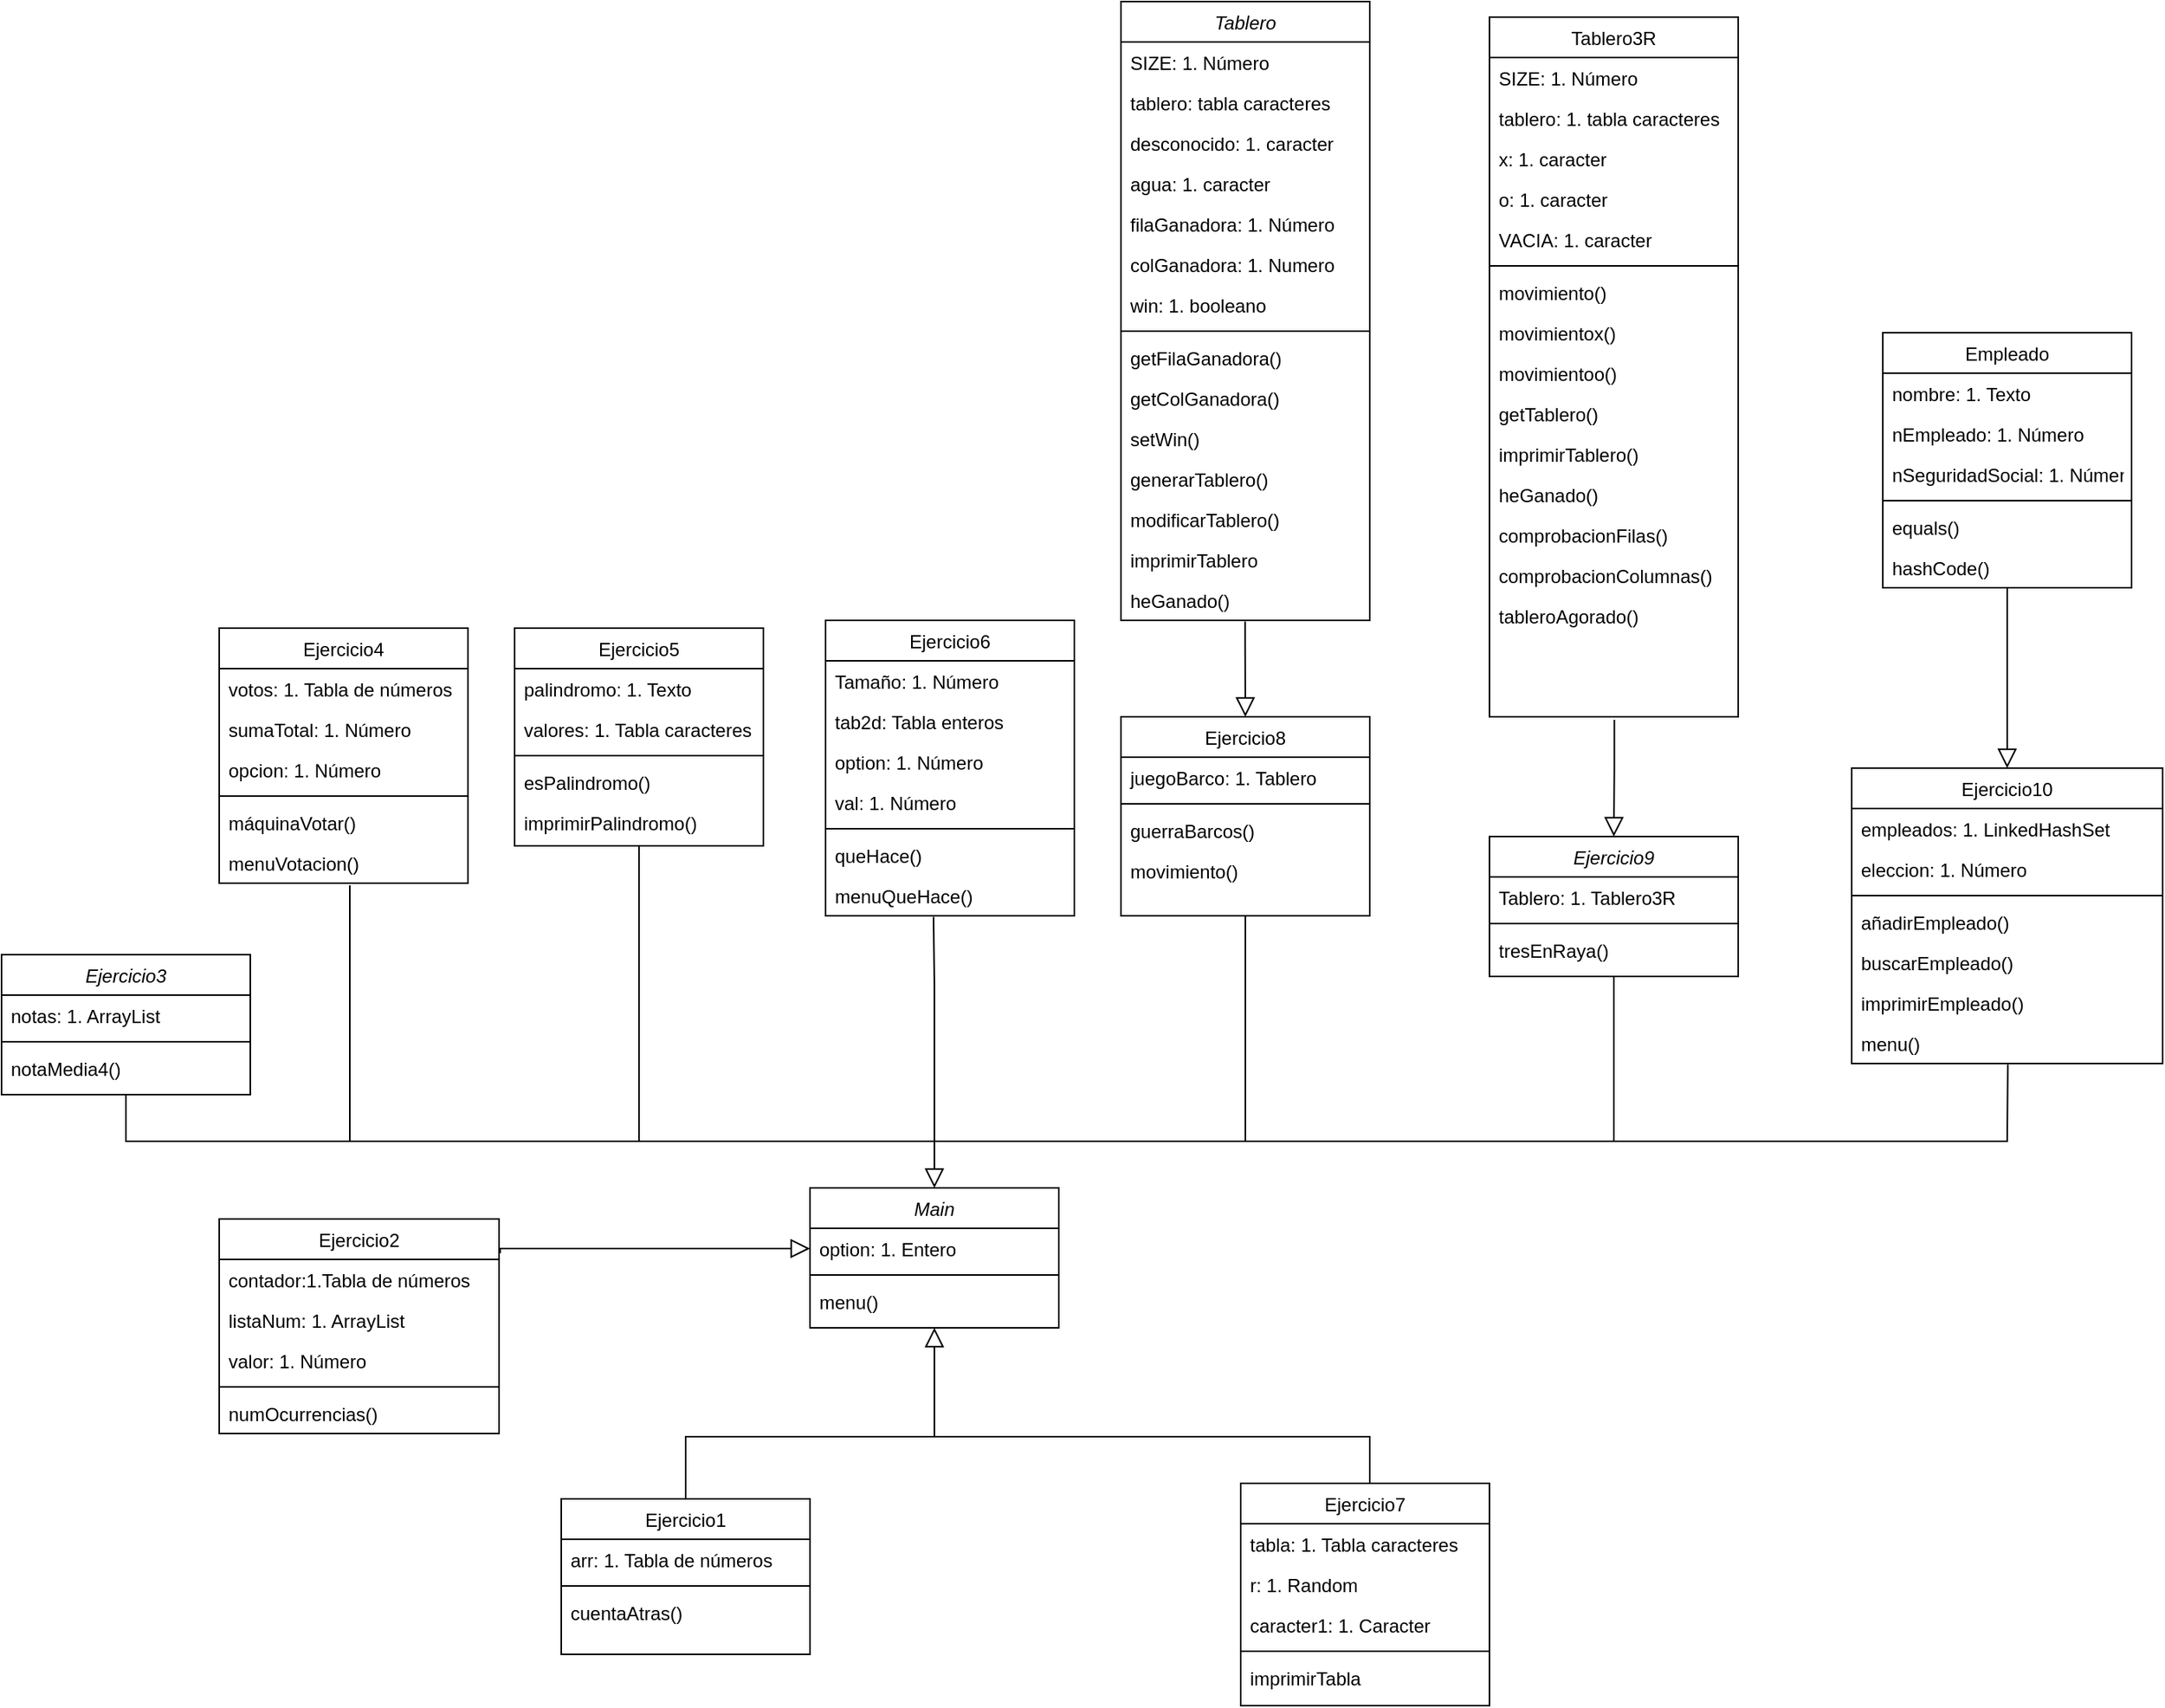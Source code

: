 <mxfile version="16.6.4" type="github">
  <diagram id="C5RBs43oDa-KdzZeNtuy" name="Page-1">
    <mxGraphModel dx="2548" dy="2081" grid="1" gridSize="10" guides="1" tooltips="1" connect="1" arrows="1" fold="1" page="1" pageScale="1" pageWidth="827" pageHeight="1169" math="0" shadow="0">
      <root>
        <mxCell id="WIyWlLk6GJQsqaUBKTNV-0" />
        <mxCell id="WIyWlLk6GJQsqaUBKTNV-1" parent="WIyWlLk6GJQsqaUBKTNV-0" />
        <mxCell id="zqPwCrHnwYGnDpPfaoYS-85" value="Main" style="swimlane;fontStyle=2;align=center;verticalAlign=top;childLayout=stackLayout;horizontal=1;startSize=26;horizontalStack=0;resizeParent=1;resizeLast=0;collapsible=1;marginBottom=0;rounded=0;shadow=0;strokeWidth=1;" vertex="1" parent="WIyWlLk6GJQsqaUBKTNV-1">
          <mxGeometry x="390" y="760" width="160" height="90" as="geometry">
            <mxRectangle x="230" y="140" width="160" height="26" as="alternateBounds" />
          </mxGeometry>
        </mxCell>
        <mxCell id="zqPwCrHnwYGnDpPfaoYS-86" value="option: 1. Entero" style="text;align=left;verticalAlign=top;spacingLeft=4;spacingRight=4;overflow=hidden;rotatable=0;points=[[0,0.5],[1,0.5]];portConstraint=eastwest;" vertex="1" parent="zqPwCrHnwYGnDpPfaoYS-85">
          <mxGeometry y="26" width="160" height="26" as="geometry" />
        </mxCell>
        <mxCell id="zqPwCrHnwYGnDpPfaoYS-87" value="" style="line;html=1;strokeWidth=1;align=left;verticalAlign=middle;spacingTop=-1;spacingLeft=3;spacingRight=3;rotatable=0;labelPosition=right;points=[];portConstraint=eastwest;" vertex="1" parent="zqPwCrHnwYGnDpPfaoYS-85">
          <mxGeometry y="52" width="160" height="8" as="geometry" />
        </mxCell>
        <mxCell id="zqPwCrHnwYGnDpPfaoYS-88" value="menu()" style="text;align=left;verticalAlign=top;spacingLeft=4;spacingRight=4;overflow=hidden;rotatable=0;points=[[0,0.5],[1,0.5]];portConstraint=eastwest;" vertex="1" parent="zqPwCrHnwYGnDpPfaoYS-85">
          <mxGeometry y="60" width="160" height="26" as="geometry" />
        </mxCell>
        <mxCell id="zqPwCrHnwYGnDpPfaoYS-89" value="Ejercicio2" style="swimlane;fontStyle=0;align=center;verticalAlign=top;childLayout=stackLayout;horizontal=1;startSize=26;horizontalStack=0;resizeParent=1;resizeLast=0;collapsible=1;marginBottom=0;rounded=0;shadow=0;strokeWidth=1;" vertex="1" parent="WIyWlLk6GJQsqaUBKTNV-1">
          <mxGeometry x="10" y="780" width="180" height="138" as="geometry">
            <mxRectangle x="130" y="380" width="160" height="26" as="alternateBounds" />
          </mxGeometry>
        </mxCell>
        <mxCell id="zqPwCrHnwYGnDpPfaoYS-90" value="contador:1.Tabla de números" style="text;align=left;verticalAlign=top;spacingLeft=4;spacingRight=4;overflow=hidden;rotatable=0;points=[[0,0.5],[1,0.5]];portConstraint=eastwest;" vertex="1" parent="zqPwCrHnwYGnDpPfaoYS-89">
          <mxGeometry y="26" width="180" height="26" as="geometry" />
        </mxCell>
        <mxCell id="zqPwCrHnwYGnDpPfaoYS-91" value="listaNum: 1. ArrayList" style="text;align=left;verticalAlign=top;spacingLeft=4;spacingRight=4;overflow=hidden;rotatable=0;points=[[0,0.5],[1,0.5]];portConstraint=eastwest;rounded=0;shadow=0;html=0;" vertex="1" parent="zqPwCrHnwYGnDpPfaoYS-89">
          <mxGeometry y="52" width="180" height="26" as="geometry" />
        </mxCell>
        <mxCell id="zqPwCrHnwYGnDpPfaoYS-170" value="valor: 1. Número" style="text;align=left;verticalAlign=top;spacingLeft=4;spacingRight=4;overflow=hidden;rotatable=0;points=[[0,0.5],[1,0.5]];portConstraint=eastwest;rounded=0;shadow=0;html=0;" vertex="1" parent="zqPwCrHnwYGnDpPfaoYS-89">
          <mxGeometry y="78" width="180" height="26" as="geometry" />
        </mxCell>
        <mxCell id="zqPwCrHnwYGnDpPfaoYS-92" value="" style="line;html=1;strokeWidth=1;align=left;verticalAlign=middle;spacingTop=-1;spacingLeft=3;spacingRight=3;rotatable=0;labelPosition=right;points=[];portConstraint=eastwest;" vertex="1" parent="zqPwCrHnwYGnDpPfaoYS-89">
          <mxGeometry y="104" width="180" height="8" as="geometry" />
        </mxCell>
        <mxCell id="zqPwCrHnwYGnDpPfaoYS-93" value="numOcurrencias()" style="text;align=left;verticalAlign=top;spacingLeft=4;spacingRight=4;overflow=hidden;rotatable=0;points=[[0,0.5],[1,0.5]];portConstraint=eastwest;" vertex="1" parent="zqPwCrHnwYGnDpPfaoYS-89">
          <mxGeometry y="112" width="180" height="26" as="geometry" />
        </mxCell>
        <mxCell id="zqPwCrHnwYGnDpPfaoYS-94" value="Ejercicio1" style="swimlane;fontStyle=0;align=center;verticalAlign=top;childLayout=stackLayout;horizontal=1;startSize=26;horizontalStack=0;resizeParent=1;resizeLast=0;collapsible=1;marginBottom=0;rounded=0;shadow=0;strokeWidth=1;" vertex="1" parent="WIyWlLk6GJQsqaUBKTNV-1">
          <mxGeometry x="230" y="960" width="160" height="100" as="geometry">
            <mxRectangle x="130" y="380" width="160" height="26" as="alternateBounds" />
          </mxGeometry>
        </mxCell>
        <mxCell id="zqPwCrHnwYGnDpPfaoYS-95" value="arr: 1. Tabla de números" style="text;align=left;verticalAlign=top;spacingLeft=4;spacingRight=4;overflow=hidden;rotatable=0;points=[[0,0.5],[1,0.5]];portConstraint=eastwest;" vertex="1" parent="zqPwCrHnwYGnDpPfaoYS-94">
          <mxGeometry y="26" width="160" height="26" as="geometry" />
        </mxCell>
        <mxCell id="zqPwCrHnwYGnDpPfaoYS-98" value="" style="line;html=1;strokeWidth=1;align=left;verticalAlign=middle;spacingTop=-1;spacingLeft=3;spacingRight=3;rotatable=0;labelPosition=right;points=[];portConstraint=eastwest;" vertex="1" parent="zqPwCrHnwYGnDpPfaoYS-94">
          <mxGeometry y="52" width="160" height="8" as="geometry" />
        </mxCell>
        <mxCell id="zqPwCrHnwYGnDpPfaoYS-99" value="cuentaAtras()" style="text;align=left;verticalAlign=top;spacingLeft=4;spacingRight=4;overflow=hidden;rotatable=0;points=[[0,0.5],[1,0.5]];portConstraint=eastwest;" vertex="1" parent="zqPwCrHnwYGnDpPfaoYS-94">
          <mxGeometry y="60" width="160" height="26" as="geometry" />
        </mxCell>
        <mxCell id="zqPwCrHnwYGnDpPfaoYS-100" value="Ejercicio3" style="swimlane;fontStyle=2;align=center;verticalAlign=top;childLayout=stackLayout;horizontal=1;startSize=26;horizontalStack=0;resizeParent=1;resizeLast=0;collapsible=1;marginBottom=0;rounded=0;shadow=0;strokeWidth=1;" vertex="1" parent="WIyWlLk6GJQsqaUBKTNV-1">
          <mxGeometry x="-130" y="610" width="160" height="90" as="geometry">
            <mxRectangle x="230" y="140" width="160" height="26" as="alternateBounds" />
          </mxGeometry>
        </mxCell>
        <mxCell id="zqPwCrHnwYGnDpPfaoYS-101" value="notas: 1. ArrayList" style="text;align=left;verticalAlign=top;spacingLeft=4;spacingRight=4;overflow=hidden;rotatable=0;points=[[0,0.5],[1,0.5]];portConstraint=eastwest;" vertex="1" parent="zqPwCrHnwYGnDpPfaoYS-100">
          <mxGeometry y="26" width="160" height="26" as="geometry" />
        </mxCell>
        <mxCell id="zqPwCrHnwYGnDpPfaoYS-102" value="" style="line;html=1;strokeWidth=1;align=left;verticalAlign=middle;spacingTop=-1;spacingLeft=3;spacingRight=3;rotatable=0;labelPosition=right;points=[];portConstraint=eastwest;" vertex="1" parent="zqPwCrHnwYGnDpPfaoYS-100">
          <mxGeometry y="52" width="160" height="8" as="geometry" />
        </mxCell>
        <mxCell id="zqPwCrHnwYGnDpPfaoYS-103" value="notaMedia4()" style="text;align=left;verticalAlign=top;spacingLeft=4;spacingRight=4;overflow=hidden;rotatable=0;points=[[0,0.5],[1,0.5]];portConstraint=eastwest;" vertex="1" parent="zqPwCrHnwYGnDpPfaoYS-100">
          <mxGeometry y="60" width="160" height="26" as="geometry" />
        </mxCell>
        <mxCell id="zqPwCrHnwYGnDpPfaoYS-104" value="" style="endArrow=block;endSize=10;endFill=0;shadow=0;strokeWidth=1;rounded=0;edgeStyle=elbowEdgeStyle;elbow=vertical;exitX=0.5;exitY=1;exitDx=0;exitDy=0;entryX=0.5;entryY=0;entryDx=0;entryDy=0;" edge="1" parent="WIyWlLk6GJQsqaUBKTNV-1" source="zqPwCrHnwYGnDpPfaoYS-100" target="zqPwCrHnwYGnDpPfaoYS-85">
          <mxGeometry width="160" relative="1" as="geometry">
            <mxPoint x="90" y="595" as="sourcePoint" />
            <mxPoint x="120" y="685" as="targetPoint" />
            <Array as="points">
              <mxPoint x="150" y="730" />
              <mxPoint x="220" y="620" />
              <mxPoint x="80" y="625" />
              <mxPoint x="280" y="725" />
            </Array>
          </mxGeometry>
        </mxCell>
        <mxCell id="zqPwCrHnwYGnDpPfaoYS-105" value="Ejercicio4" style="swimlane;fontStyle=0;align=center;verticalAlign=top;childLayout=stackLayout;horizontal=1;startSize=26;horizontalStack=0;resizeParent=1;resizeLast=0;collapsible=1;marginBottom=0;rounded=0;shadow=0;strokeWidth=1;" vertex="1" parent="WIyWlLk6GJQsqaUBKTNV-1">
          <mxGeometry x="10" y="400" width="160" height="164" as="geometry">
            <mxRectangle x="130" y="380" width="160" height="26" as="alternateBounds" />
          </mxGeometry>
        </mxCell>
        <mxCell id="zqPwCrHnwYGnDpPfaoYS-106" value="votos: 1. Tabla de números" style="text;align=left;verticalAlign=top;spacingLeft=4;spacingRight=4;overflow=hidden;rotatable=0;points=[[0,0.5],[1,0.5]];portConstraint=eastwest;" vertex="1" parent="zqPwCrHnwYGnDpPfaoYS-105">
          <mxGeometry y="26" width="160" height="26" as="geometry" />
        </mxCell>
        <mxCell id="zqPwCrHnwYGnDpPfaoYS-107" value="sumaTotal: 1. Número" style="text;align=left;verticalAlign=top;spacingLeft=4;spacingRight=4;overflow=hidden;rotatable=0;points=[[0,0.5],[1,0.5]];portConstraint=eastwest;rounded=0;shadow=0;html=0;" vertex="1" parent="zqPwCrHnwYGnDpPfaoYS-105">
          <mxGeometry y="52" width="160" height="26" as="geometry" />
        </mxCell>
        <mxCell id="zqPwCrHnwYGnDpPfaoYS-108" value="opcion: 1. Número" style="text;align=left;verticalAlign=top;spacingLeft=4;spacingRight=4;overflow=hidden;rotatable=0;points=[[0,0.5],[1,0.5]];portConstraint=eastwest;rounded=0;shadow=0;html=0;" vertex="1" parent="zqPwCrHnwYGnDpPfaoYS-105">
          <mxGeometry y="78" width="160" height="26" as="geometry" />
        </mxCell>
        <mxCell id="zqPwCrHnwYGnDpPfaoYS-109" value="" style="line;html=1;strokeWidth=1;align=left;verticalAlign=middle;spacingTop=-1;spacingLeft=3;spacingRight=3;rotatable=0;labelPosition=right;points=[];portConstraint=eastwest;" vertex="1" parent="zqPwCrHnwYGnDpPfaoYS-105">
          <mxGeometry y="104" width="160" height="8" as="geometry" />
        </mxCell>
        <mxCell id="zqPwCrHnwYGnDpPfaoYS-110" value="máquinaVotar()" style="text;align=left;verticalAlign=top;spacingLeft=4;spacingRight=4;overflow=hidden;rotatable=0;points=[[0,0.5],[1,0.5]];portConstraint=eastwest;" vertex="1" parent="zqPwCrHnwYGnDpPfaoYS-105">
          <mxGeometry y="112" width="160" height="26" as="geometry" />
        </mxCell>
        <mxCell id="zqPwCrHnwYGnDpPfaoYS-171" value="menuVotacion()" style="text;align=left;verticalAlign=top;spacingLeft=4;spacingRight=4;overflow=hidden;rotatable=0;points=[[0,0.5],[1,0.5]];portConstraint=eastwest;" vertex="1" parent="zqPwCrHnwYGnDpPfaoYS-105">
          <mxGeometry y="138" width="160" height="26" as="geometry" />
        </mxCell>
        <mxCell id="zqPwCrHnwYGnDpPfaoYS-111" value="Ejercicio5" style="swimlane;fontStyle=0;align=center;verticalAlign=top;childLayout=stackLayout;horizontal=1;startSize=26;horizontalStack=0;resizeParent=1;resizeLast=0;collapsible=1;marginBottom=0;rounded=0;shadow=0;strokeWidth=1;" vertex="1" parent="WIyWlLk6GJQsqaUBKTNV-1">
          <mxGeometry x="200" y="400" width="160" height="140" as="geometry">
            <mxRectangle x="550" y="140" width="160" height="26" as="alternateBounds" />
          </mxGeometry>
        </mxCell>
        <mxCell id="zqPwCrHnwYGnDpPfaoYS-112" value="palindromo: 1. Texto" style="text;align=left;verticalAlign=top;spacingLeft=4;spacingRight=4;overflow=hidden;rotatable=0;points=[[0,0.5],[1,0.5]];portConstraint=eastwest;" vertex="1" parent="zqPwCrHnwYGnDpPfaoYS-111">
          <mxGeometry y="26" width="160" height="26" as="geometry" />
        </mxCell>
        <mxCell id="zqPwCrHnwYGnDpPfaoYS-113" value="valores: 1. Tabla caracteres" style="text;align=left;verticalAlign=top;spacingLeft=4;spacingRight=4;overflow=hidden;rotatable=0;points=[[0,0.5],[1,0.5]];portConstraint=eastwest;rounded=0;shadow=0;html=0;" vertex="1" parent="zqPwCrHnwYGnDpPfaoYS-111">
          <mxGeometry y="52" width="160" height="26" as="geometry" />
        </mxCell>
        <mxCell id="zqPwCrHnwYGnDpPfaoYS-116" value="" style="line;html=1;strokeWidth=1;align=left;verticalAlign=middle;spacingTop=-1;spacingLeft=3;spacingRight=3;rotatable=0;labelPosition=right;points=[];portConstraint=eastwest;" vertex="1" parent="zqPwCrHnwYGnDpPfaoYS-111">
          <mxGeometry y="78" width="160" height="8" as="geometry" />
        </mxCell>
        <mxCell id="zqPwCrHnwYGnDpPfaoYS-117" value="esPalindromo()" style="text;align=left;verticalAlign=top;spacingLeft=4;spacingRight=4;overflow=hidden;rotatable=0;points=[[0,0.5],[1,0.5]];portConstraint=eastwest;" vertex="1" parent="zqPwCrHnwYGnDpPfaoYS-111">
          <mxGeometry y="86" width="160" height="26" as="geometry" />
        </mxCell>
        <mxCell id="zqPwCrHnwYGnDpPfaoYS-173" value="imprimirPalindromo()" style="text;align=left;verticalAlign=top;spacingLeft=4;spacingRight=4;overflow=hidden;rotatable=0;points=[[0,0.5],[1,0.5]];portConstraint=eastwest;" vertex="1" parent="zqPwCrHnwYGnDpPfaoYS-111">
          <mxGeometry y="112" width="160" height="26" as="geometry" />
        </mxCell>
        <mxCell id="zqPwCrHnwYGnDpPfaoYS-120" value="Ejercicio6" style="swimlane;fontStyle=0;align=center;verticalAlign=top;childLayout=stackLayout;horizontal=1;startSize=26;horizontalStack=0;resizeParent=1;resizeLast=0;collapsible=1;marginBottom=0;rounded=0;shadow=0;strokeWidth=1;" vertex="1" parent="WIyWlLk6GJQsqaUBKTNV-1">
          <mxGeometry x="400" y="395" width="160" height="190" as="geometry">
            <mxRectangle x="130" y="380" width="160" height="26" as="alternateBounds" />
          </mxGeometry>
        </mxCell>
        <mxCell id="zqPwCrHnwYGnDpPfaoYS-121" value="Tamaño: 1. Número" style="text;align=left;verticalAlign=top;spacingLeft=4;spacingRight=4;overflow=hidden;rotatable=0;points=[[0,0.5],[1,0.5]];portConstraint=eastwest;" vertex="1" parent="zqPwCrHnwYGnDpPfaoYS-120">
          <mxGeometry y="26" width="160" height="26" as="geometry" />
        </mxCell>
        <mxCell id="zqPwCrHnwYGnDpPfaoYS-122" value="tab2d: Tabla enteros" style="text;align=left;verticalAlign=top;spacingLeft=4;spacingRight=4;overflow=hidden;rotatable=0;points=[[0,0.5],[1,0.5]];portConstraint=eastwest;rounded=0;shadow=0;html=0;" vertex="1" parent="zqPwCrHnwYGnDpPfaoYS-120">
          <mxGeometry y="52" width="160" height="26" as="geometry" />
        </mxCell>
        <mxCell id="zqPwCrHnwYGnDpPfaoYS-176" value="option: 1. Número" style="text;align=left;verticalAlign=top;spacingLeft=4;spacingRight=4;overflow=hidden;rotatable=0;points=[[0,0.5],[1,0.5]];portConstraint=eastwest;rounded=0;shadow=0;html=0;" vertex="1" parent="zqPwCrHnwYGnDpPfaoYS-120">
          <mxGeometry y="78" width="160" height="26" as="geometry" />
        </mxCell>
        <mxCell id="zqPwCrHnwYGnDpPfaoYS-175" value="val: 1. Número" style="text;align=left;verticalAlign=top;spacingLeft=4;spacingRight=4;overflow=hidden;rotatable=0;points=[[0,0.5],[1,0.5]];portConstraint=eastwest;rounded=0;shadow=0;html=0;" vertex="1" parent="zqPwCrHnwYGnDpPfaoYS-120">
          <mxGeometry y="104" width="160" height="26" as="geometry" />
        </mxCell>
        <mxCell id="zqPwCrHnwYGnDpPfaoYS-123" value="" style="line;html=1;strokeWidth=1;align=left;verticalAlign=middle;spacingTop=-1;spacingLeft=3;spacingRight=3;rotatable=0;labelPosition=right;points=[];portConstraint=eastwest;" vertex="1" parent="zqPwCrHnwYGnDpPfaoYS-120">
          <mxGeometry y="130" width="160" height="8" as="geometry" />
        </mxCell>
        <mxCell id="zqPwCrHnwYGnDpPfaoYS-124" value="queHace()" style="text;align=left;verticalAlign=top;spacingLeft=4;spacingRight=4;overflow=hidden;rotatable=0;points=[[0,0.5],[1,0.5]];portConstraint=eastwest;" vertex="1" parent="zqPwCrHnwYGnDpPfaoYS-120">
          <mxGeometry y="138" width="160" height="26" as="geometry" />
        </mxCell>
        <mxCell id="zqPwCrHnwYGnDpPfaoYS-174" value="menuQueHace()" style="text;align=left;verticalAlign=top;spacingLeft=4;spacingRight=4;overflow=hidden;rotatable=0;points=[[0,0.5],[1,0.5]];portConstraint=eastwest;" vertex="1" parent="zqPwCrHnwYGnDpPfaoYS-120">
          <mxGeometry y="164" width="160" height="26" as="geometry" />
        </mxCell>
        <mxCell id="zqPwCrHnwYGnDpPfaoYS-125" value="" style="endArrow=none;html=1;rounded=0;entryX=0.434;entryY=1.03;entryDx=0;entryDy=0;entryPerimeter=0;" edge="1" parent="WIyWlLk6GJQsqaUBKTNV-1" target="zqPwCrHnwYGnDpPfaoYS-174">
          <mxGeometry width="50" height="50" relative="1" as="geometry">
            <mxPoint x="470" y="730" as="sourcePoint" />
            <mxPoint x="470" y="590" as="targetPoint" />
            <Array as="points">
              <mxPoint x="470" y="630" />
            </Array>
          </mxGeometry>
        </mxCell>
        <mxCell id="zqPwCrHnwYGnDpPfaoYS-126" value="Ejercicio7" style="swimlane;fontStyle=0;align=center;verticalAlign=top;childLayout=stackLayout;horizontal=1;startSize=26;horizontalStack=0;resizeParent=1;resizeLast=0;collapsible=1;marginBottom=0;rounded=0;shadow=0;strokeWidth=1;" vertex="1" parent="WIyWlLk6GJQsqaUBKTNV-1">
          <mxGeometry x="667" y="950" width="160" height="143" as="geometry">
            <mxRectangle x="550" y="140" width="160" height="26" as="alternateBounds" />
          </mxGeometry>
        </mxCell>
        <mxCell id="zqPwCrHnwYGnDpPfaoYS-127" value="tabla: 1. Tabla caracteres" style="text;align=left;verticalAlign=top;spacingLeft=4;spacingRight=4;overflow=hidden;rotatable=0;points=[[0,0.5],[1,0.5]];portConstraint=eastwest;" vertex="1" parent="zqPwCrHnwYGnDpPfaoYS-126">
          <mxGeometry y="26" width="160" height="26" as="geometry" />
        </mxCell>
        <mxCell id="zqPwCrHnwYGnDpPfaoYS-128" value="r: 1. Random" style="text;align=left;verticalAlign=top;spacingLeft=4;spacingRight=4;overflow=hidden;rotatable=0;points=[[0,0.5],[1,0.5]];portConstraint=eastwest;rounded=0;shadow=0;html=0;" vertex="1" parent="zqPwCrHnwYGnDpPfaoYS-126">
          <mxGeometry y="52" width="160" height="26" as="geometry" />
        </mxCell>
        <mxCell id="zqPwCrHnwYGnDpPfaoYS-129" value="caracter1: 1. Caracter" style="text;align=left;verticalAlign=top;spacingLeft=4;spacingRight=4;overflow=hidden;rotatable=0;points=[[0,0.5],[1,0.5]];portConstraint=eastwest;rounded=0;shadow=0;html=0;" vertex="1" parent="zqPwCrHnwYGnDpPfaoYS-126">
          <mxGeometry y="78" width="160" height="26" as="geometry" />
        </mxCell>
        <mxCell id="zqPwCrHnwYGnDpPfaoYS-132" value="" style="line;html=1;strokeWidth=1;align=left;verticalAlign=middle;spacingTop=-1;spacingLeft=3;spacingRight=3;rotatable=0;labelPosition=right;points=[];portConstraint=eastwest;" vertex="1" parent="zqPwCrHnwYGnDpPfaoYS-126">
          <mxGeometry y="104" width="160" height="8" as="geometry" />
        </mxCell>
        <mxCell id="zqPwCrHnwYGnDpPfaoYS-133" value="imprimirTabla" style="text;align=left;verticalAlign=top;spacingLeft=4;spacingRight=4;overflow=hidden;rotatable=0;points=[[0,0.5],[1,0.5]];portConstraint=eastwest;" vertex="1" parent="zqPwCrHnwYGnDpPfaoYS-126">
          <mxGeometry y="112" width="160" height="26" as="geometry" />
        </mxCell>
        <mxCell id="zqPwCrHnwYGnDpPfaoYS-135" value="Ejercicio8" style="swimlane;fontStyle=0;align=center;verticalAlign=top;childLayout=stackLayout;horizontal=1;startSize=26;horizontalStack=0;resizeParent=1;resizeLast=0;collapsible=1;marginBottom=0;rounded=0;shadow=0;strokeWidth=1;" vertex="1" parent="WIyWlLk6GJQsqaUBKTNV-1">
          <mxGeometry x="590" y="457" width="160" height="128" as="geometry">
            <mxRectangle x="550" y="140" width="160" height="26" as="alternateBounds" />
          </mxGeometry>
        </mxCell>
        <mxCell id="zqPwCrHnwYGnDpPfaoYS-136" value="juegoBarco: 1. Tablero" style="text;align=left;verticalAlign=top;spacingLeft=4;spacingRight=4;overflow=hidden;rotatable=0;points=[[0,0.5],[1,0.5]];portConstraint=eastwest;" vertex="1" parent="zqPwCrHnwYGnDpPfaoYS-135">
          <mxGeometry y="26" width="160" height="26" as="geometry" />
        </mxCell>
        <mxCell id="zqPwCrHnwYGnDpPfaoYS-142" value="" style="line;html=1;strokeWidth=1;align=left;verticalAlign=middle;spacingTop=-1;spacingLeft=3;spacingRight=3;rotatable=0;labelPosition=right;points=[];portConstraint=eastwest;" vertex="1" parent="zqPwCrHnwYGnDpPfaoYS-135">
          <mxGeometry y="52" width="160" height="8" as="geometry" />
        </mxCell>
        <mxCell id="zqPwCrHnwYGnDpPfaoYS-143" value="guerraBarcos()" style="text;align=left;verticalAlign=top;spacingLeft=4;spacingRight=4;overflow=hidden;rotatable=0;points=[[0,0.5],[1,0.5]];portConstraint=eastwest;" vertex="1" parent="zqPwCrHnwYGnDpPfaoYS-135">
          <mxGeometry y="60" width="160" height="26" as="geometry" />
        </mxCell>
        <mxCell id="zqPwCrHnwYGnDpPfaoYS-177" value="movimiento()" style="text;align=left;verticalAlign=top;spacingLeft=4;spacingRight=4;overflow=hidden;rotatable=0;points=[[0,0.5],[1,0.5]];portConstraint=eastwest;" vertex="1" parent="zqPwCrHnwYGnDpPfaoYS-135">
          <mxGeometry y="86" width="160" height="26" as="geometry" />
        </mxCell>
        <mxCell id="zqPwCrHnwYGnDpPfaoYS-145" value="Ejercicio9" style="swimlane;fontStyle=2;align=center;verticalAlign=top;childLayout=stackLayout;horizontal=1;startSize=26;horizontalStack=0;resizeParent=1;resizeLast=0;collapsible=1;marginBottom=0;rounded=0;shadow=0;strokeWidth=1;" vertex="1" parent="WIyWlLk6GJQsqaUBKTNV-1">
          <mxGeometry x="827" y="534" width="160" height="90" as="geometry">
            <mxRectangle x="230" y="140" width="160" height="26" as="alternateBounds" />
          </mxGeometry>
        </mxCell>
        <mxCell id="zqPwCrHnwYGnDpPfaoYS-146" value="Tablero: 1. Tablero3R" style="text;align=left;verticalAlign=top;spacingLeft=4;spacingRight=4;overflow=hidden;rotatable=0;points=[[0,0.5],[1,0.5]];portConstraint=eastwest;" vertex="1" parent="zqPwCrHnwYGnDpPfaoYS-145">
          <mxGeometry y="26" width="160" height="26" as="geometry" />
        </mxCell>
        <mxCell id="zqPwCrHnwYGnDpPfaoYS-147" value="" style="line;html=1;strokeWidth=1;align=left;verticalAlign=middle;spacingTop=-1;spacingLeft=3;spacingRight=3;rotatable=0;labelPosition=right;points=[];portConstraint=eastwest;" vertex="1" parent="zqPwCrHnwYGnDpPfaoYS-145">
          <mxGeometry y="52" width="160" height="8" as="geometry" />
        </mxCell>
        <mxCell id="zqPwCrHnwYGnDpPfaoYS-148" value="tresEnRaya()" style="text;align=left;verticalAlign=top;spacingLeft=4;spacingRight=4;overflow=hidden;rotatable=0;points=[[0,0.5],[1,0.5]];portConstraint=eastwest;" vertex="1" parent="zqPwCrHnwYGnDpPfaoYS-145">
          <mxGeometry y="60" width="160" height="26" as="geometry" />
        </mxCell>
        <mxCell id="zqPwCrHnwYGnDpPfaoYS-150" value="Ejercicio10" style="swimlane;fontStyle=0;align=center;verticalAlign=top;childLayout=stackLayout;horizontal=1;startSize=26;horizontalStack=0;resizeParent=1;resizeLast=0;collapsible=1;marginBottom=0;rounded=0;shadow=0;strokeWidth=1;" vertex="1" parent="WIyWlLk6GJQsqaUBKTNV-1">
          <mxGeometry x="1060" y="490" width="200" height="190" as="geometry">
            <mxRectangle x="130" y="380" width="160" height="26" as="alternateBounds" />
          </mxGeometry>
        </mxCell>
        <mxCell id="zqPwCrHnwYGnDpPfaoYS-151" value="empleados: 1. LinkedHashSet" style="text;align=left;verticalAlign=top;spacingLeft=4;spacingRight=4;overflow=hidden;rotatable=0;points=[[0,0.5],[1,0.5]];portConstraint=eastwest;" vertex="1" parent="zqPwCrHnwYGnDpPfaoYS-150">
          <mxGeometry y="26" width="200" height="26" as="geometry" />
        </mxCell>
        <mxCell id="zqPwCrHnwYGnDpPfaoYS-214" value="eleccion: 1. Número" style="text;align=left;verticalAlign=top;spacingLeft=4;spacingRight=4;overflow=hidden;rotatable=0;points=[[0,0.5],[1,0.5]];portConstraint=eastwest;" vertex="1" parent="zqPwCrHnwYGnDpPfaoYS-150">
          <mxGeometry y="52" width="200" height="26" as="geometry" />
        </mxCell>
        <mxCell id="zqPwCrHnwYGnDpPfaoYS-154" value="" style="line;html=1;strokeWidth=1;align=left;verticalAlign=middle;spacingTop=-1;spacingLeft=3;spacingRight=3;rotatable=0;labelPosition=right;points=[];portConstraint=eastwest;" vertex="1" parent="zqPwCrHnwYGnDpPfaoYS-150">
          <mxGeometry y="78" width="200" height="8" as="geometry" />
        </mxCell>
        <mxCell id="zqPwCrHnwYGnDpPfaoYS-215" value="añadirEmpleado()" style="text;align=left;verticalAlign=top;spacingLeft=4;spacingRight=4;overflow=hidden;rotatable=0;points=[[0,0.5],[1,0.5]];portConstraint=eastwest;" vertex="1" parent="zqPwCrHnwYGnDpPfaoYS-150">
          <mxGeometry y="86" width="200" height="26" as="geometry" />
        </mxCell>
        <mxCell id="zqPwCrHnwYGnDpPfaoYS-155" value="buscarEmpleado()" style="text;align=left;verticalAlign=top;spacingLeft=4;spacingRight=4;overflow=hidden;rotatable=0;points=[[0,0.5],[1,0.5]];portConstraint=eastwest;" vertex="1" parent="zqPwCrHnwYGnDpPfaoYS-150">
          <mxGeometry y="112" width="200" height="26" as="geometry" />
        </mxCell>
        <mxCell id="zqPwCrHnwYGnDpPfaoYS-213" value="imprimirEmpleado()" style="text;align=left;verticalAlign=top;spacingLeft=4;spacingRight=4;overflow=hidden;rotatable=0;points=[[0,0.5],[1,0.5]];portConstraint=eastwest;" vertex="1" parent="zqPwCrHnwYGnDpPfaoYS-150">
          <mxGeometry y="138" width="200" height="26" as="geometry" />
        </mxCell>
        <mxCell id="zqPwCrHnwYGnDpPfaoYS-212" value="menu()" style="text;align=left;verticalAlign=top;spacingLeft=4;spacingRight=4;overflow=hidden;rotatable=0;points=[[0,0.5],[1,0.5]];portConstraint=eastwest;" vertex="1" parent="zqPwCrHnwYGnDpPfaoYS-150">
          <mxGeometry y="164" width="200" height="26" as="geometry" />
        </mxCell>
        <mxCell id="zqPwCrHnwYGnDpPfaoYS-156" value="Tablero3R" style="swimlane;fontStyle=0;align=center;verticalAlign=top;childLayout=stackLayout;horizontal=1;startSize=26;horizontalStack=0;resizeParent=1;resizeLast=0;collapsible=1;marginBottom=0;rounded=0;shadow=0;strokeWidth=1;" vertex="1" parent="WIyWlLk6GJQsqaUBKTNV-1">
          <mxGeometry x="827" y="7" width="160" height="450" as="geometry">
            <mxRectangle x="550" y="140" width="160" height="26" as="alternateBounds" />
          </mxGeometry>
        </mxCell>
        <mxCell id="zqPwCrHnwYGnDpPfaoYS-157" value="SIZE: 1. Número" style="text;align=left;verticalAlign=top;spacingLeft=4;spacingRight=4;overflow=hidden;rotatable=0;points=[[0,0.5],[1,0.5]];portConstraint=eastwest;" vertex="1" parent="zqPwCrHnwYGnDpPfaoYS-156">
          <mxGeometry y="26" width="160" height="26" as="geometry" />
        </mxCell>
        <mxCell id="zqPwCrHnwYGnDpPfaoYS-194" value="tablero: 1. tabla caracteres" style="text;align=left;verticalAlign=top;spacingLeft=4;spacingRight=4;overflow=hidden;rotatable=0;points=[[0,0.5],[1,0.5]];portConstraint=eastwest;" vertex="1" parent="zqPwCrHnwYGnDpPfaoYS-156">
          <mxGeometry y="52" width="160" height="26" as="geometry" />
        </mxCell>
        <mxCell id="zqPwCrHnwYGnDpPfaoYS-158" value="x: 1. caracter" style="text;align=left;verticalAlign=top;spacingLeft=4;spacingRight=4;overflow=hidden;rotatable=0;points=[[0,0.5],[1,0.5]];portConstraint=eastwest;rounded=0;shadow=0;html=0;" vertex="1" parent="zqPwCrHnwYGnDpPfaoYS-156">
          <mxGeometry y="78" width="160" height="26" as="geometry" />
        </mxCell>
        <mxCell id="zqPwCrHnwYGnDpPfaoYS-159" value="o: 1. caracter" style="text;align=left;verticalAlign=top;spacingLeft=4;spacingRight=4;overflow=hidden;rotatable=0;points=[[0,0.5],[1,0.5]];portConstraint=eastwest;rounded=0;shadow=0;html=0;" vertex="1" parent="zqPwCrHnwYGnDpPfaoYS-156">
          <mxGeometry y="104" width="160" height="26" as="geometry" />
        </mxCell>
        <mxCell id="zqPwCrHnwYGnDpPfaoYS-160" value="VACIA: 1. caracter" style="text;align=left;verticalAlign=top;spacingLeft=4;spacingRight=4;overflow=hidden;rotatable=0;points=[[0,0.5],[1,0.5]];portConstraint=eastwest;rounded=0;shadow=0;html=0;" vertex="1" parent="zqPwCrHnwYGnDpPfaoYS-156">
          <mxGeometry y="130" width="160" height="26" as="geometry" />
        </mxCell>
        <mxCell id="zqPwCrHnwYGnDpPfaoYS-161" value="" style="line;html=1;strokeWidth=1;align=left;verticalAlign=middle;spacingTop=-1;spacingLeft=3;spacingRight=3;rotatable=0;labelPosition=right;points=[];portConstraint=eastwest;" vertex="1" parent="zqPwCrHnwYGnDpPfaoYS-156">
          <mxGeometry y="156" width="160" height="8" as="geometry" />
        </mxCell>
        <mxCell id="zqPwCrHnwYGnDpPfaoYS-162" value="movimiento()" style="text;align=left;verticalAlign=top;spacingLeft=4;spacingRight=4;overflow=hidden;rotatable=0;points=[[0,0.5],[1,0.5]];portConstraint=eastwest;" vertex="1" parent="zqPwCrHnwYGnDpPfaoYS-156">
          <mxGeometry y="164" width="160" height="26" as="geometry" />
        </mxCell>
        <mxCell id="zqPwCrHnwYGnDpPfaoYS-163" value="movimientox()" style="text;align=left;verticalAlign=top;spacingLeft=4;spacingRight=4;overflow=hidden;rotatable=0;points=[[0,0.5],[1,0.5]];portConstraint=eastwest;" vertex="1" parent="zqPwCrHnwYGnDpPfaoYS-156">
          <mxGeometry y="190" width="160" height="26" as="geometry" />
        </mxCell>
        <mxCell id="zqPwCrHnwYGnDpPfaoYS-164" value="movimientoo()" style="text;align=left;verticalAlign=top;spacingLeft=4;spacingRight=4;overflow=hidden;rotatable=0;points=[[0,0.5],[1,0.5]];portConstraint=eastwest;" vertex="1" parent="zqPwCrHnwYGnDpPfaoYS-156">
          <mxGeometry y="216" width="160" height="26" as="geometry" />
        </mxCell>
        <mxCell id="zqPwCrHnwYGnDpPfaoYS-202" value="getTablero()" style="text;align=left;verticalAlign=top;spacingLeft=4;spacingRight=4;overflow=hidden;rotatable=0;points=[[0,0.5],[1,0.5]];portConstraint=eastwest;" vertex="1" parent="zqPwCrHnwYGnDpPfaoYS-156">
          <mxGeometry y="242" width="160" height="26" as="geometry" />
        </mxCell>
        <mxCell id="zqPwCrHnwYGnDpPfaoYS-201" value="imprimirTablero()" style="text;align=left;verticalAlign=top;spacingLeft=4;spacingRight=4;overflow=hidden;rotatable=0;points=[[0,0.5],[1,0.5]];portConstraint=eastwest;" vertex="1" parent="zqPwCrHnwYGnDpPfaoYS-156">
          <mxGeometry y="268" width="160" height="26" as="geometry" />
        </mxCell>
        <mxCell id="zqPwCrHnwYGnDpPfaoYS-200" value="heGanado()" style="text;align=left;verticalAlign=top;spacingLeft=4;spacingRight=4;overflow=hidden;rotatable=0;points=[[0,0.5],[1,0.5]];portConstraint=eastwest;" vertex="1" parent="zqPwCrHnwYGnDpPfaoYS-156">
          <mxGeometry y="294" width="160" height="26" as="geometry" />
        </mxCell>
        <mxCell id="zqPwCrHnwYGnDpPfaoYS-199" value="comprobacionFilas()" style="text;align=left;verticalAlign=top;spacingLeft=4;spacingRight=4;overflow=hidden;rotatable=0;points=[[0,0.5],[1,0.5]];portConstraint=eastwest;" vertex="1" parent="zqPwCrHnwYGnDpPfaoYS-156">
          <mxGeometry y="320" width="160" height="26" as="geometry" />
        </mxCell>
        <mxCell id="zqPwCrHnwYGnDpPfaoYS-198" value="comprobacionColumnas()" style="text;align=left;verticalAlign=top;spacingLeft=4;spacingRight=4;overflow=hidden;rotatable=0;points=[[0,0.5],[1,0.5]];portConstraint=eastwest;" vertex="1" parent="zqPwCrHnwYGnDpPfaoYS-156">
          <mxGeometry y="346" width="160" height="26" as="geometry" />
        </mxCell>
        <mxCell id="zqPwCrHnwYGnDpPfaoYS-197" value="tableroAgorado()" style="text;align=left;verticalAlign=top;spacingLeft=4;spacingRight=4;overflow=hidden;rotatable=0;points=[[0,0.5],[1,0.5]];portConstraint=eastwest;" vertex="1" parent="zqPwCrHnwYGnDpPfaoYS-156">
          <mxGeometry y="372" width="160" height="26" as="geometry" />
        </mxCell>
        <mxCell id="zqPwCrHnwYGnDpPfaoYS-196" style="text;align=left;verticalAlign=top;spacingLeft=4;spacingRight=4;overflow=hidden;rotatable=0;points=[[0,0.5],[1,0.5]];portConstraint=eastwest;" vertex="1" parent="zqPwCrHnwYGnDpPfaoYS-156">
          <mxGeometry y="398" width="160" height="26" as="geometry" />
        </mxCell>
        <mxCell id="zqPwCrHnwYGnDpPfaoYS-195" style="text;align=left;verticalAlign=top;spacingLeft=4;spacingRight=4;overflow=hidden;rotatable=0;points=[[0,0.5],[1,0.5]];portConstraint=eastwest;" vertex="1" parent="zqPwCrHnwYGnDpPfaoYS-156">
          <mxGeometry y="424" width="160" height="26" as="geometry" />
        </mxCell>
        <mxCell id="zqPwCrHnwYGnDpPfaoYS-178" value="Tablero" style="swimlane;fontStyle=2;align=center;verticalAlign=top;childLayout=stackLayout;horizontal=1;startSize=26;horizontalStack=0;resizeParent=1;resizeLast=0;collapsible=1;marginBottom=0;rounded=0;shadow=0;strokeWidth=1;" vertex="1" parent="WIyWlLk6GJQsqaUBKTNV-1">
          <mxGeometry x="590" y="-3" width="160" height="398" as="geometry">
            <mxRectangle x="230" y="140" width="160" height="26" as="alternateBounds" />
          </mxGeometry>
        </mxCell>
        <mxCell id="zqPwCrHnwYGnDpPfaoYS-179" value="SIZE: 1. Número" style="text;align=left;verticalAlign=top;spacingLeft=4;spacingRight=4;overflow=hidden;rotatable=0;points=[[0,0.5],[1,0.5]];portConstraint=eastwest;" vertex="1" parent="zqPwCrHnwYGnDpPfaoYS-178">
          <mxGeometry y="26" width="160" height="26" as="geometry" />
        </mxCell>
        <mxCell id="zqPwCrHnwYGnDpPfaoYS-186" value="tablero: tabla caracteres" style="text;align=left;verticalAlign=top;spacingLeft=4;spacingRight=4;overflow=hidden;rotatable=0;points=[[0,0.5],[1,0.5]];portConstraint=eastwest;" vertex="1" parent="zqPwCrHnwYGnDpPfaoYS-178">
          <mxGeometry y="52" width="160" height="26" as="geometry" />
        </mxCell>
        <mxCell id="zqPwCrHnwYGnDpPfaoYS-185" value="desconocido: 1. caracter" style="text;align=left;verticalAlign=top;spacingLeft=4;spacingRight=4;overflow=hidden;rotatable=0;points=[[0,0.5],[1,0.5]];portConstraint=eastwest;" vertex="1" parent="zqPwCrHnwYGnDpPfaoYS-178">
          <mxGeometry y="78" width="160" height="26" as="geometry" />
        </mxCell>
        <mxCell id="zqPwCrHnwYGnDpPfaoYS-184" value="agua: 1. caracter" style="text;align=left;verticalAlign=top;spacingLeft=4;spacingRight=4;overflow=hidden;rotatable=0;points=[[0,0.5],[1,0.5]];portConstraint=eastwest;" vertex="1" parent="zqPwCrHnwYGnDpPfaoYS-178">
          <mxGeometry y="104" width="160" height="26" as="geometry" />
        </mxCell>
        <mxCell id="zqPwCrHnwYGnDpPfaoYS-183" value="filaGanadora: 1. Número" style="text;align=left;verticalAlign=top;spacingLeft=4;spacingRight=4;overflow=hidden;rotatable=0;points=[[0,0.5],[1,0.5]];portConstraint=eastwest;" vertex="1" parent="zqPwCrHnwYGnDpPfaoYS-178">
          <mxGeometry y="130" width="160" height="26" as="geometry" />
        </mxCell>
        <mxCell id="zqPwCrHnwYGnDpPfaoYS-182" value="colGanadora: 1. Numero" style="text;align=left;verticalAlign=top;spacingLeft=4;spacingRight=4;overflow=hidden;rotatable=0;points=[[0,0.5],[1,0.5]];portConstraint=eastwest;" vertex="1" parent="zqPwCrHnwYGnDpPfaoYS-178">
          <mxGeometry y="156" width="160" height="26" as="geometry" />
        </mxCell>
        <mxCell id="zqPwCrHnwYGnDpPfaoYS-192" value="win: 1. booleano" style="text;align=left;verticalAlign=top;spacingLeft=4;spacingRight=4;overflow=hidden;rotatable=0;points=[[0,0.5],[1,0.5]];portConstraint=eastwest;" vertex="1" parent="zqPwCrHnwYGnDpPfaoYS-178">
          <mxGeometry y="182" width="160" height="26" as="geometry" />
        </mxCell>
        <mxCell id="zqPwCrHnwYGnDpPfaoYS-180" value="" style="line;html=1;strokeWidth=1;align=left;verticalAlign=middle;spacingTop=-1;spacingLeft=3;spacingRight=3;rotatable=0;labelPosition=right;points=[];portConstraint=eastwest;" vertex="1" parent="zqPwCrHnwYGnDpPfaoYS-178">
          <mxGeometry y="208" width="160" height="8" as="geometry" />
        </mxCell>
        <mxCell id="zqPwCrHnwYGnDpPfaoYS-181" value="getFilaGanadora()" style="text;align=left;verticalAlign=top;spacingLeft=4;spacingRight=4;overflow=hidden;rotatable=0;points=[[0,0.5],[1,0.5]];portConstraint=eastwest;" vertex="1" parent="zqPwCrHnwYGnDpPfaoYS-178">
          <mxGeometry y="216" width="160" height="26" as="geometry" />
        </mxCell>
        <mxCell id="zqPwCrHnwYGnDpPfaoYS-191" value="getColGanadora()" style="text;align=left;verticalAlign=top;spacingLeft=4;spacingRight=4;overflow=hidden;rotatable=0;points=[[0,0.5],[1,0.5]];portConstraint=eastwest;" vertex="1" parent="zqPwCrHnwYGnDpPfaoYS-178">
          <mxGeometry y="242" width="160" height="26" as="geometry" />
        </mxCell>
        <mxCell id="zqPwCrHnwYGnDpPfaoYS-190" value="setWin()" style="text;align=left;verticalAlign=top;spacingLeft=4;spacingRight=4;overflow=hidden;rotatable=0;points=[[0,0.5],[1,0.5]];portConstraint=eastwest;" vertex="1" parent="zqPwCrHnwYGnDpPfaoYS-178">
          <mxGeometry y="268" width="160" height="26" as="geometry" />
        </mxCell>
        <mxCell id="zqPwCrHnwYGnDpPfaoYS-189" value="generarTablero()" style="text;align=left;verticalAlign=top;spacingLeft=4;spacingRight=4;overflow=hidden;rotatable=0;points=[[0,0.5],[1,0.5]];portConstraint=eastwest;" vertex="1" parent="zqPwCrHnwYGnDpPfaoYS-178">
          <mxGeometry y="294" width="160" height="26" as="geometry" />
        </mxCell>
        <mxCell id="zqPwCrHnwYGnDpPfaoYS-188" value="modificarTablero()" style="text;align=left;verticalAlign=top;spacingLeft=4;spacingRight=4;overflow=hidden;rotatable=0;points=[[0,0.5],[1,0.5]];portConstraint=eastwest;" vertex="1" parent="zqPwCrHnwYGnDpPfaoYS-178">
          <mxGeometry y="320" width="160" height="26" as="geometry" />
        </mxCell>
        <mxCell id="zqPwCrHnwYGnDpPfaoYS-187" value="imprimirTablero" style="text;align=left;verticalAlign=top;spacingLeft=4;spacingRight=4;overflow=hidden;rotatable=0;points=[[0,0.5],[1,0.5]];portConstraint=eastwest;" vertex="1" parent="zqPwCrHnwYGnDpPfaoYS-178">
          <mxGeometry y="346" width="160" height="26" as="geometry" />
        </mxCell>
        <mxCell id="zqPwCrHnwYGnDpPfaoYS-193" value="heGanado()" style="text;align=left;verticalAlign=top;spacingLeft=4;spacingRight=4;overflow=hidden;rotatable=0;points=[[0,0.5],[1,0.5]];portConstraint=eastwest;" vertex="1" parent="zqPwCrHnwYGnDpPfaoYS-178">
          <mxGeometry y="372" width="160" height="26" as="geometry" />
        </mxCell>
        <mxCell id="zqPwCrHnwYGnDpPfaoYS-203" value="Empleado" style="swimlane;fontStyle=0;align=center;verticalAlign=top;childLayout=stackLayout;horizontal=1;startSize=26;horizontalStack=0;resizeParent=1;resizeLast=0;collapsible=1;marginBottom=0;rounded=0;shadow=0;strokeWidth=1;" vertex="1" parent="WIyWlLk6GJQsqaUBKTNV-1">
          <mxGeometry x="1080" y="210" width="160" height="164" as="geometry">
            <mxRectangle x="130" y="380" width="160" height="26" as="alternateBounds" />
          </mxGeometry>
        </mxCell>
        <mxCell id="zqPwCrHnwYGnDpPfaoYS-204" value="nombre: 1. Texto" style="text;align=left;verticalAlign=top;spacingLeft=4;spacingRight=4;overflow=hidden;rotatable=0;points=[[0,0.5],[1,0.5]];portConstraint=eastwest;" vertex="1" parent="zqPwCrHnwYGnDpPfaoYS-203">
          <mxGeometry y="26" width="160" height="26" as="geometry" />
        </mxCell>
        <mxCell id="zqPwCrHnwYGnDpPfaoYS-205" value="nEmpleado: 1. Número" style="text;align=left;verticalAlign=top;spacingLeft=4;spacingRight=4;overflow=hidden;rotatable=0;points=[[0,0.5],[1,0.5]];portConstraint=eastwest;rounded=0;shadow=0;html=0;" vertex="1" parent="zqPwCrHnwYGnDpPfaoYS-203">
          <mxGeometry y="52" width="160" height="26" as="geometry" />
        </mxCell>
        <mxCell id="zqPwCrHnwYGnDpPfaoYS-206" value="nSeguridadSocial: 1. Número" style="text;align=left;verticalAlign=top;spacingLeft=4;spacingRight=4;overflow=hidden;rotatable=0;points=[[0,0.5],[1,0.5]];portConstraint=eastwest;rounded=0;shadow=0;html=0;" vertex="1" parent="zqPwCrHnwYGnDpPfaoYS-203">
          <mxGeometry y="78" width="160" height="26" as="geometry" />
        </mxCell>
        <mxCell id="zqPwCrHnwYGnDpPfaoYS-207" value="" style="line;html=1;strokeWidth=1;align=left;verticalAlign=middle;spacingTop=-1;spacingLeft=3;spacingRight=3;rotatable=0;labelPosition=right;points=[];portConstraint=eastwest;" vertex="1" parent="zqPwCrHnwYGnDpPfaoYS-203">
          <mxGeometry y="104" width="160" height="8" as="geometry" />
        </mxCell>
        <mxCell id="zqPwCrHnwYGnDpPfaoYS-208" value="equals()" style="text;align=left;verticalAlign=top;spacingLeft=4;spacingRight=4;overflow=hidden;rotatable=0;points=[[0,0.5],[1,0.5]];portConstraint=eastwest;" vertex="1" parent="zqPwCrHnwYGnDpPfaoYS-203">
          <mxGeometry y="112" width="160" height="26" as="geometry" />
        </mxCell>
        <mxCell id="zqPwCrHnwYGnDpPfaoYS-209" value="hashCode()" style="text;align=left;verticalAlign=top;spacingLeft=4;spacingRight=4;overflow=hidden;rotatable=0;points=[[0,0.5],[1,0.5]];portConstraint=eastwest;" vertex="1" parent="zqPwCrHnwYGnDpPfaoYS-203">
          <mxGeometry y="138" width="160" height="26" as="geometry" />
        </mxCell>
        <mxCell id="zqPwCrHnwYGnDpPfaoYS-216" value="" style="endArrow=block;endSize=10;endFill=0;shadow=0;strokeWidth=1;rounded=0;edgeStyle=elbowEdgeStyle;elbow=vertical;entryX=0.5;entryY=0;entryDx=0;entryDy=0;exitX=0.499;exitY=1.03;exitDx=0;exitDy=0;exitPerimeter=0;" edge="1" parent="WIyWlLk6GJQsqaUBKTNV-1" source="zqPwCrHnwYGnDpPfaoYS-193" target="zqPwCrHnwYGnDpPfaoYS-135">
          <mxGeometry width="160" relative="1" as="geometry">
            <mxPoint x="670" y="400" as="sourcePoint" />
            <mxPoint x="1000" y="740" as="targetPoint" />
            <Array as="points">
              <mxPoint x="660" y="410" />
              <mxPoint x="610" y="605" />
              <mxPoint x="810" y="705" />
            </Array>
          </mxGeometry>
        </mxCell>
        <mxCell id="zqPwCrHnwYGnDpPfaoYS-217" value="" style="endArrow=block;endSize=10;endFill=0;shadow=0;strokeWidth=1;rounded=0;edgeStyle=elbowEdgeStyle;elbow=vertical;exitX=0.502;exitY=1.077;exitDx=0;exitDy=0;exitPerimeter=0;entryX=0.5;entryY=0;entryDx=0;entryDy=0;" edge="1" parent="WIyWlLk6GJQsqaUBKTNV-1" source="zqPwCrHnwYGnDpPfaoYS-195" target="zqPwCrHnwYGnDpPfaoYS-145">
          <mxGeometry width="160" relative="1" as="geometry">
            <mxPoint x="905.64" y="549.456" as="sourcePoint" />
            <mxPoint x="908" y="600" as="targetPoint" />
            <Array as="points">
              <mxPoint x="910" y="490" />
              <mxPoint x="848.36" y="758" />
              <mxPoint x="1048.36" y="858" />
            </Array>
          </mxGeometry>
        </mxCell>
        <mxCell id="zqPwCrHnwYGnDpPfaoYS-218" value="" style="endArrow=block;endSize=10;endFill=0;shadow=0;strokeWidth=1;rounded=0;edgeStyle=elbowEdgeStyle;elbow=vertical;entryX=0.5;entryY=0;entryDx=0;entryDy=0;exitX=0.5;exitY=1;exitDx=0;exitDy=0;" edge="1" parent="WIyWlLk6GJQsqaUBKTNV-1" source="zqPwCrHnwYGnDpPfaoYS-203" target="zqPwCrHnwYGnDpPfaoYS-150">
          <mxGeometry width="160" relative="1" as="geometry">
            <mxPoint x="1160" y="380" as="sourcePoint" />
            <mxPoint x="680" y="467" as="targetPoint" />
            <Array as="points">
              <mxPoint x="1170" y="440" />
              <mxPoint x="890" y="580" />
              <mxPoint x="670" y="420" />
              <mxPoint x="620" y="615" />
              <mxPoint x="820" y="715" />
            </Array>
          </mxGeometry>
        </mxCell>
        <mxCell id="zqPwCrHnwYGnDpPfaoYS-219" value="" style="endArrow=block;endSize=10;endFill=0;shadow=0;strokeWidth=1;rounded=0;edgeStyle=elbowEdgeStyle;elbow=vertical;entryX=0;entryY=0.5;entryDx=0;entryDy=0;exitX=1.004;exitY=-0.153;exitDx=0;exitDy=0;exitPerimeter=0;" edge="1" parent="WIyWlLk6GJQsqaUBKTNV-1" source="zqPwCrHnwYGnDpPfaoYS-90" target="zqPwCrHnwYGnDpPfaoYS-86">
          <mxGeometry width="160" relative="1" as="geometry">
            <mxPoint x="200" y="870" as="sourcePoint" />
            <mxPoint x="660" y="940" as="targetPoint" />
            <Array as="points">
              <mxPoint x="320" y="799" />
              <mxPoint x="330" y="810" />
              <mxPoint x="320" y="820" />
              <mxPoint x="340" y="910" />
              <mxPoint x="410" y="800" />
              <mxPoint x="270" y="805" />
              <mxPoint x="470" y="905" />
            </Array>
          </mxGeometry>
        </mxCell>
        <mxCell id="zqPwCrHnwYGnDpPfaoYS-220" value="" style="endArrow=block;endSize=10;endFill=0;shadow=0;strokeWidth=1;rounded=0;edgeStyle=elbowEdgeStyle;elbow=vertical;entryX=0.5;entryY=1;entryDx=0;entryDy=0;exitX=0.5;exitY=0;exitDx=0;exitDy=0;" edge="1" parent="WIyWlLk6GJQsqaUBKTNV-1" source="zqPwCrHnwYGnDpPfaoYS-94" target="zqPwCrHnwYGnDpPfaoYS-85">
          <mxGeometry width="160" relative="1" as="geometry">
            <mxPoint x="190.72" y="921.022" as="sourcePoint" />
            <mxPoint x="390" y="918" as="targetPoint" />
            <Array as="points">
              <mxPoint x="410" y="920" />
              <mxPoint x="320" y="918" />
              <mxPoint x="330" y="929" />
              <mxPoint x="320" y="939" />
              <mxPoint x="340" y="1029" />
              <mxPoint x="410" y="919" />
              <mxPoint x="270" y="924" />
              <mxPoint x="470" y="1024" />
            </Array>
          </mxGeometry>
        </mxCell>
        <mxCell id="zqPwCrHnwYGnDpPfaoYS-221" value="" style="endArrow=none;html=1;rounded=0;" edge="1" parent="WIyWlLk6GJQsqaUBKTNV-1">
          <mxGeometry width="50" height="50" relative="1" as="geometry">
            <mxPoint x="470" y="920" as="sourcePoint" />
            <mxPoint x="750" y="950" as="targetPoint" />
            <Array as="points">
              <mxPoint x="750" y="920" />
            </Array>
          </mxGeometry>
        </mxCell>
        <mxCell id="zqPwCrHnwYGnDpPfaoYS-222" value="" style="endArrow=none;html=1;rounded=0;entryX=0.525;entryY=1.052;entryDx=0;entryDy=0;entryPerimeter=0;" edge="1" parent="WIyWlLk6GJQsqaUBKTNV-1" target="zqPwCrHnwYGnDpPfaoYS-171">
          <mxGeometry width="50" height="50" relative="1" as="geometry">
            <mxPoint x="94" y="730" as="sourcePoint" />
            <mxPoint x="590" y="570" as="targetPoint" />
          </mxGeometry>
        </mxCell>
        <mxCell id="zqPwCrHnwYGnDpPfaoYS-223" value="" style="endArrow=none;html=1;rounded=0;entryX=0.5;entryY=1;entryDx=0;entryDy=0;" edge="1" parent="WIyWlLk6GJQsqaUBKTNV-1" target="zqPwCrHnwYGnDpPfaoYS-111">
          <mxGeometry width="50" height="50" relative="1" as="geometry">
            <mxPoint x="280" y="730" as="sourcePoint" />
            <mxPoint x="104" y="575.352" as="targetPoint" />
          </mxGeometry>
        </mxCell>
        <mxCell id="zqPwCrHnwYGnDpPfaoYS-224" value="" style="endArrow=none;html=1;rounded=0;entryX=0.5;entryY=1;entryDx=0;entryDy=0;" edge="1" parent="WIyWlLk6GJQsqaUBKTNV-1" target="zqPwCrHnwYGnDpPfaoYS-135">
          <mxGeometry width="50" height="50" relative="1" as="geometry">
            <mxPoint x="470" y="730" as="sourcePoint" />
            <mxPoint x="640" y="590" as="targetPoint" />
            <Array as="points">
              <mxPoint x="670" y="730" />
            </Array>
          </mxGeometry>
        </mxCell>
        <mxCell id="zqPwCrHnwYGnDpPfaoYS-225" value="" style="endArrow=none;html=1;rounded=0;entryX=0.5;entryY=1;entryDx=0;entryDy=0;" edge="1" parent="WIyWlLk6GJQsqaUBKTNV-1" target="zqPwCrHnwYGnDpPfaoYS-145">
          <mxGeometry width="50" height="50" relative="1" as="geometry">
            <mxPoint x="670" y="730" as="sourcePoint" />
            <mxPoint x="640" y="590" as="targetPoint" />
            <Array as="points">
              <mxPoint x="907" y="730" />
            </Array>
          </mxGeometry>
        </mxCell>
        <mxCell id="zqPwCrHnwYGnDpPfaoYS-226" value="" style="endArrow=none;html=1;rounded=0;entryX=0.502;entryY=1.023;entryDx=0;entryDy=0;entryPerimeter=0;" edge="1" parent="WIyWlLk6GJQsqaUBKTNV-1" target="zqPwCrHnwYGnDpPfaoYS-212">
          <mxGeometry width="50" height="50" relative="1" as="geometry">
            <mxPoint x="900" y="730" as="sourcePoint" />
            <mxPoint x="680" y="380" as="targetPoint" />
            <Array as="points">
              <mxPoint x="1160" y="730" />
            </Array>
          </mxGeometry>
        </mxCell>
      </root>
    </mxGraphModel>
  </diagram>
</mxfile>
